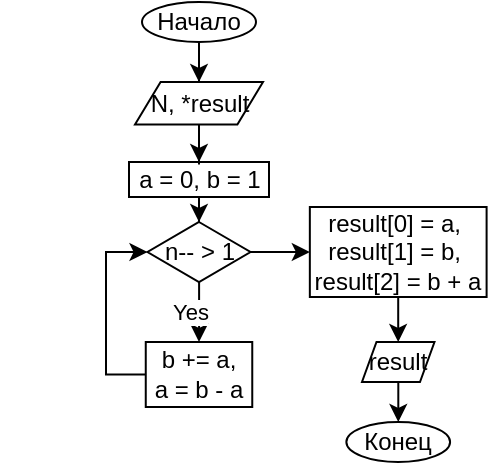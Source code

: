 <mxfile version="13.1.8" type="device"><diagram id="C5RBs43oDa-KdzZeNtuy" name="Page-1"><mxGraphModel dx="371" dy="147" grid="1" gridSize="10" guides="1" tooltips="1" connect="1" arrows="1" fold="1" page="1" pageScale="1" pageWidth="827" pageHeight="1169" math="0" shadow="0"><root><mxCell id="WIyWlLk6GJQsqaUBKTNV-0"/><mxCell id="WIyWlLk6GJQsqaUBKTNV-1" parent="WIyWlLk6GJQsqaUBKTNV-0"/><mxCell id="bj5KsWAAJyKkPCg6QgZc-462" style="edgeStyle=orthogonalEdgeStyle;rounded=0;orthogonalLoop=1;jettySize=auto;html=1;entryX=0.5;entryY=0;entryDx=0;entryDy=0;" edge="1" parent="WIyWlLk6GJQsqaUBKTNV-1" source="bj5KsWAAJyKkPCg6QgZc-444" target="bj5KsWAAJyKkPCg6QgZc-460"><mxGeometry relative="1" as="geometry"/></mxCell><mxCell id="bj5KsWAAJyKkPCg6QgZc-444" value="Начало" style="ellipse;whiteSpace=wrap;html=1;" vertex="1" parent="WIyWlLk6GJQsqaUBKTNV-1"><mxGeometry x="200" y="50" width="57" height="20" as="geometry"/></mxCell><mxCell id="bj5KsWAAJyKkPCg6QgZc-466" style="edgeStyle=orthogonalEdgeStyle;rounded=0;orthogonalLoop=1;jettySize=auto;html=1;entryX=0.5;entryY=0;entryDx=0;entryDy=0;" edge="1" parent="WIyWlLk6GJQsqaUBKTNV-1" source="bj5KsWAAJyKkPCg6QgZc-446" target="bj5KsWAAJyKkPCg6QgZc-451"><mxGeometry relative="1" as="geometry"/></mxCell><mxCell id="bj5KsWAAJyKkPCg6QgZc-446" value="a = 0, b = 1" style="rounded=0;whiteSpace=wrap;html=1;fontFamily=Helvetica;fontSize=12;fontColor=#000000;align=center;strokeColor=#000000;fillColor=#ffffff;" vertex="1" parent="WIyWlLk6GJQsqaUBKTNV-1"><mxGeometry x="193.5" y="130" width="70" height="17.5" as="geometry"/></mxCell><mxCell id="bj5KsWAAJyKkPCg6QgZc-467" value="Yes" style="edgeStyle=orthogonalEdgeStyle;rounded=0;orthogonalLoop=1;jettySize=auto;html=1;entryX=0.5;entryY=0;entryDx=0;entryDy=0;" edge="1" parent="WIyWlLk6GJQsqaUBKTNV-1" source="bj5KsWAAJyKkPCg6QgZc-451" target="bj5KsWAAJyKkPCg6QgZc-453"><mxGeometry x="0.335" y="-10" relative="1" as="geometry"><mxPoint x="6" y="-5" as="offset"/></mxGeometry></mxCell><mxCell id="bj5KsWAAJyKkPCg6QgZc-470" style="edgeStyle=orthogonalEdgeStyle;rounded=0;orthogonalLoop=1;jettySize=auto;html=1;entryX=0;entryY=0.5;entryDx=0;entryDy=0;" edge="1" parent="WIyWlLk6GJQsqaUBKTNV-1" source="bj5KsWAAJyKkPCg6QgZc-451" target="bj5KsWAAJyKkPCg6QgZc-458"><mxGeometry relative="1" as="geometry"/></mxCell><mxCell id="bj5KsWAAJyKkPCg6QgZc-451" value="n-- &amp;gt; 1" style="rhombus;whiteSpace=wrap;html=1;" vertex="1" parent="WIyWlLk6GJQsqaUBKTNV-1"><mxGeometry x="202.75" y="160" width="51.5" height="30" as="geometry"/></mxCell><mxCell id="bj5KsWAAJyKkPCg6QgZc-469" style="edgeStyle=orthogonalEdgeStyle;rounded=0;orthogonalLoop=1;jettySize=auto;html=1;entryX=0;entryY=0.5;entryDx=0;entryDy=0;" edge="1" parent="WIyWlLk6GJQsqaUBKTNV-1" source="bj5KsWAAJyKkPCg6QgZc-453" target="bj5KsWAAJyKkPCg6QgZc-451"><mxGeometry relative="1" as="geometry"><Array as="points"><mxPoint x="182" y="236"/><mxPoint x="182" y="175"/></Array></mxGeometry></mxCell><mxCell id="bj5KsWAAJyKkPCg6QgZc-453" value="&lt;div&gt;b += a,&lt;/div&gt;&lt;div&gt;a = b - a&lt;/div&gt;" style="rounded=0;whiteSpace=wrap;html=1;fontFamily=Helvetica;fontSize=12;fontColor=#000000;align=center;strokeColor=#000000;fillColor=#ffffff;" vertex="1" parent="WIyWlLk6GJQsqaUBKTNV-1"><mxGeometry x="201.88" y="220" width="53.25" height="32.5" as="geometry"/></mxCell><mxCell id="bj5KsWAAJyKkPCg6QgZc-472" style="edgeStyle=orthogonalEdgeStyle;rounded=0;orthogonalLoop=1;jettySize=auto;html=1;entryX=0.5;entryY=0;entryDx=0;entryDy=0;" edge="1" parent="WIyWlLk6GJQsqaUBKTNV-1" source="bj5KsWAAJyKkPCg6QgZc-455" target="bj5KsWAAJyKkPCg6QgZc-456"><mxGeometry relative="1" as="geometry"/></mxCell><mxCell id="bj5KsWAAJyKkPCg6QgZc-455" value="result" style="shape=parallelogram;perimeter=parallelogramPerimeter;whiteSpace=wrap;html=1;fontFamily=Helvetica;fontSize=12;fontColor=#000000;align=center;strokeColor=#000000;fillColor=#ffffff;" vertex="1" parent="WIyWlLk6GJQsqaUBKTNV-1"><mxGeometry x="309.99" y="220" width="36.25" height="20" as="geometry"/></mxCell><mxCell id="bj5KsWAAJyKkPCg6QgZc-456" value="Конец" style="ellipse;whiteSpace=wrap;html=1;" vertex="1" parent="WIyWlLk6GJQsqaUBKTNV-1"><mxGeometry x="302.18" y="260" width="51.87" height="20" as="geometry"/></mxCell><mxCell id="bj5KsWAAJyKkPCg6QgZc-476" style="edgeStyle=orthogonalEdgeStyle;rounded=0;orthogonalLoop=1;jettySize=auto;html=1;entryX=0.5;entryY=0;entryDx=0;entryDy=0;" edge="1" parent="WIyWlLk6GJQsqaUBKTNV-1" source="bj5KsWAAJyKkPCg6QgZc-458" target="bj5KsWAAJyKkPCg6QgZc-455"><mxGeometry relative="1" as="geometry"/></mxCell><mxCell id="bj5KsWAAJyKkPCg6QgZc-458" value="&lt;div&gt;result[0] = a,&amp;nbsp;&lt;br&gt;&lt;span&gt;result[1] = b,&amp;nbsp;&lt;/span&gt;&lt;/div&gt;&lt;div&gt;&lt;span&gt;result[2] = b + a&lt;/span&gt;&lt;/div&gt;" style="rounded=0;whiteSpace=wrap;html=1;fontFamily=Helvetica;fontSize=12;fontColor=#000000;align=center;strokeColor=#000000;fillColor=#ffffff;" vertex="1" parent="WIyWlLk6GJQsqaUBKTNV-1"><mxGeometry x="283.92" y="152.5" width="88.38" height="45" as="geometry"/></mxCell><mxCell id="bj5KsWAAJyKkPCg6QgZc-464" style="edgeStyle=orthogonalEdgeStyle;rounded=0;orthogonalLoop=1;jettySize=auto;html=1;entryX=0.5;entryY=0;entryDx=0;entryDy=0;" edge="1" parent="WIyWlLk6GJQsqaUBKTNV-1" source="bj5KsWAAJyKkPCg6QgZc-460" target="bj5KsWAAJyKkPCg6QgZc-446"><mxGeometry relative="1" as="geometry"/></mxCell><mxCell id="bj5KsWAAJyKkPCg6QgZc-460" value="N, *result" style="shape=parallelogram;perimeter=parallelogramPerimeter;whiteSpace=wrap;html=1;fontFamily=Helvetica;fontSize=12;fontColor=#000000;align=center;strokeColor=#000000;fillColor=#ffffff;" vertex="1" parent="WIyWlLk6GJQsqaUBKTNV-1"><mxGeometry x="196.5" y="90.0" width="64" height="21.25" as="geometry"/></mxCell><mxCell id="bj5KsWAAJyKkPCg6QgZc-461" style="edgeStyle=orthogonalEdgeStyle;rounded=0;orthogonalLoop=1;jettySize=auto;html=1;exitX=0.5;exitY=1;exitDx=0;exitDy=0;" edge="1" parent="WIyWlLk6GJQsqaUBKTNV-1"><mxGeometry relative="1" as="geometry"><mxPoint x="136.875" y="162.5" as="sourcePoint"/><mxPoint x="136.875" y="162.5" as="targetPoint"/></mxGeometry></mxCell></root></mxGraphModel></diagram></mxfile>